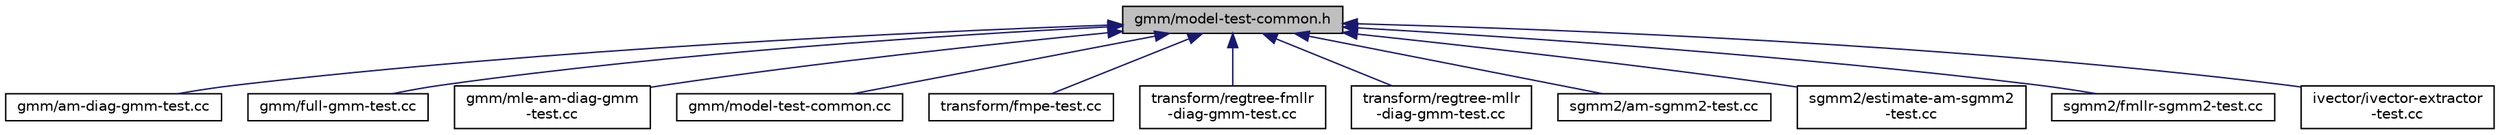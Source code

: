 digraph "gmm/model-test-common.h"
{
  edge [fontname="Helvetica",fontsize="10",labelfontname="Helvetica",labelfontsize="10"];
  node [fontname="Helvetica",fontsize="10",shape=record];
  Node56 [label="gmm/model-test-common.h",height=0.2,width=0.4,color="black", fillcolor="grey75", style="filled", fontcolor="black"];
  Node56 -> Node57 [dir="back",color="midnightblue",fontsize="10",style="solid",fontname="Helvetica"];
  Node57 [label="gmm/am-diag-gmm-test.cc",height=0.2,width=0.4,color="black", fillcolor="white", style="filled",URL="$am-diag-gmm-test_8cc.html"];
  Node56 -> Node58 [dir="back",color="midnightblue",fontsize="10",style="solid",fontname="Helvetica"];
  Node58 [label="gmm/full-gmm-test.cc",height=0.2,width=0.4,color="black", fillcolor="white", style="filled",URL="$full-gmm-test_8cc.html"];
  Node56 -> Node59 [dir="back",color="midnightblue",fontsize="10",style="solid",fontname="Helvetica"];
  Node59 [label="gmm/mle-am-diag-gmm\l-test.cc",height=0.2,width=0.4,color="black", fillcolor="white", style="filled",URL="$mle-am-diag-gmm-test_8cc.html"];
  Node56 -> Node60 [dir="back",color="midnightblue",fontsize="10",style="solid",fontname="Helvetica"];
  Node60 [label="gmm/model-test-common.cc",height=0.2,width=0.4,color="black", fillcolor="white", style="filled",URL="$model-test-common_8cc.html"];
  Node56 -> Node61 [dir="back",color="midnightblue",fontsize="10",style="solid",fontname="Helvetica"];
  Node61 [label="transform/fmpe-test.cc",height=0.2,width=0.4,color="black", fillcolor="white", style="filled",URL="$fmpe-test_8cc.html"];
  Node56 -> Node62 [dir="back",color="midnightblue",fontsize="10",style="solid",fontname="Helvetica"];
  Node62 [label="transform/regtree-fmllr\l-diag-gmm-test.cc",height=0.2,width=0.4,color="black", fillcolor="white", style="filled",URL="$regtree-fmllr-diag-gmm-test_8cc.html"];
  Node56 -> Node63 [dir="back",color="midnightblue",fontsize="10",style="solid",fontname="Helvetica"];
  Node63 [label="transform/regtree-mllr\l-diag-gmm-test.cc",height=0.2,width=0.4,color="black", fillcolor="white", style="filled",URL="$regtree-mllr-diag-gmm-test_8cc.html"];
  Node56 -> Node64 [dir="back",color="midnightblue",fontsize="10",style="solid",fontname="Helvetica"];
  Node64 [label="sgmm2/am-sgmm2-test.cc",height=0.2,width=0.4,color="black", fillcolor="white", style="filled",URL="$am-sgmm2-test_8cc.html"];
  Node56 -> Node65 [dir="back",color="midnightblue",fontsize="10",style="solid",fontname="Helvetica"];
  Node65 [label="sgmm2/estimate-am-sgmm2\l-test.cc",height=0.2,width=0.4,color="black", fillcolor="white", style="filled",URL="$estimate-am-sgmm2-test_8cc.html"];
  Node56 -> Node66 [dir="back",color="midnightblue",fontsize="10",style="solid",fontname="Helvetica"];
  Node66 [label="sgmm2/fmllr-sgmm2-test.cc",height=0.2,width=0.4,color="black", fillcolor="white", style="filled",URL="$fmllr-sgmm2-test_8cc.html"];
  Node56 -> Node67 [dir="back",color="midnightblue",fontsize="10",style="solid",fontname="Helvetica"];
  Node67 [label="ivector/ivector-extractor\l-test.cc",height=0.2,width=0.4,color="black", fillcolor="white", style="filled",URL="$ivector-extractor-test_8cc.html"];
}
